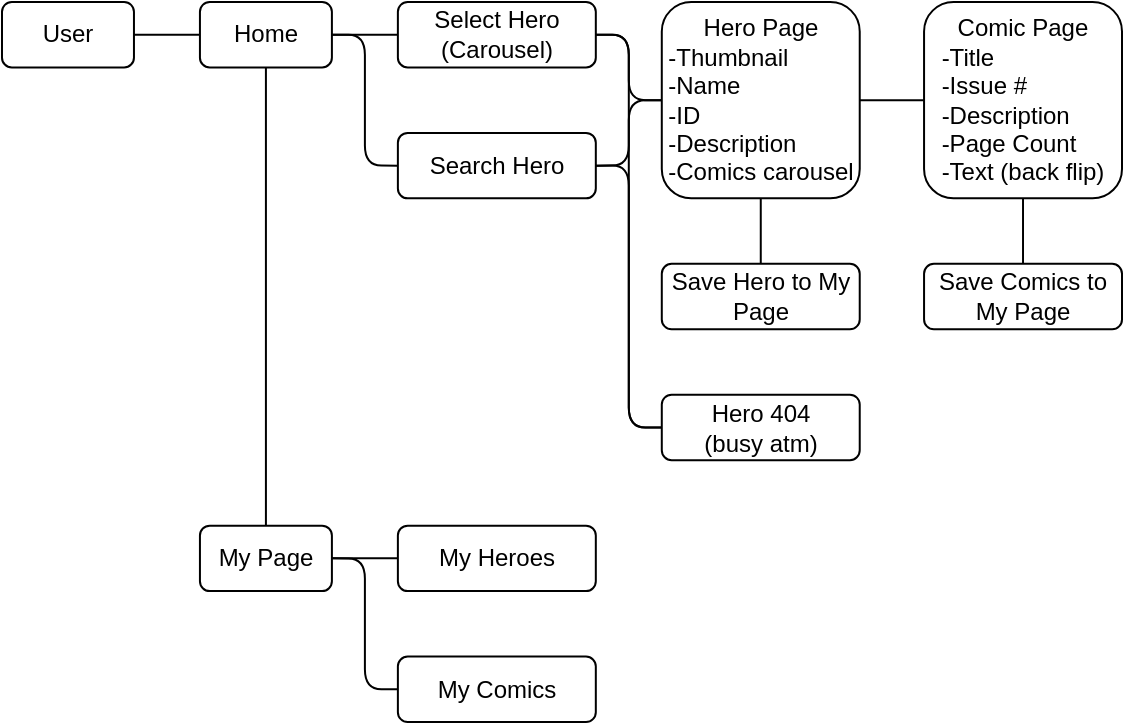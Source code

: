<mxfile version="14.6.13" type="device"><diagram id="C5RBs43oDa-KdzZeNtuy" name="Page-1"><mxGraphModel dx="946" dy="607" grid="1" gridSize="10" guides="1" tooltips="1" connect="1" arrows="1" fold="1" page="1" pageScale="1" pageWidth="827" pageHeight="1169" math="0" shadow="0"><root><mxCell id="WIyWlLk6GJQsqaUBKTNV-0"/><mxCell id="WIyWlLk6GJQsqaUBKTNV-1" parent="WIyWlLk6GJQsqaUBKTNV-0"/><mxCell id="EmSmHn-2_1CNFBAaLFjc-0" value="" style="group" vertex="1" connectable="0" parent="WIyWlLk6GJQsqaUBKTNV-1"><mxGeometry x="40" y="40" width="560" height="360" as="geometry"/></mxCell><mxCell id="WIyWlLk6GJQsqaUBKTNV-3" value="User" style="rounded=1;whiteSpace=wrap;html=1;fontSize=12;glass=0;strokeWidth=1;shadow=0;" parent="EmSmHn-2_1CNFBAaLFjc-0" vertex="1"><mxGeometry width="65.979" height="32.727" as="geometry"/></mxCell><mxCell id="WIyWlLk6GJQsqaUBKTNV-12" value="My Page" style="rounded=1;whiteSpace=wrap;html=1;fontSize=12;glass=0;strokeWidth=1;shadow=0;" parent="EmSmHn-2_1CNFBAaLFjc-0" vertex="1"><mxGeometry x="98.969" y="261.818" width="65.979" height="32.727" as="geometry"/></mxCell><mxCell id="U0y1jzpxH2t163Z4uMag-1" value="Home" style="rounded=1;whiteSpace=wrap;html=1;" parent="EmSmHn-2_1CNFBAaLFjc-0" vertex="1"><mxGeometry x="98.969" width="65.979" height="32.727" as="geometry"/></mxCell><mxCell id="U0y1jzpxH2t163Z4uMag-4" value="" style="endArrow=none;html=1;exitX=1;exitY=0.5;exitDx=0;exitDy=0;entryX=0;entryY=0.5;entryDx=0;entryDy=0;" parent="EmSmHn-2_1CNFBAaLFjc-0" source="WIyWlLk6GJQsqaUBKTNV-3" target="U0y1jzpxH2t163Z4uMag-1" edge="1"><mxGeometry width="50" height="50" relative="1" as="geometry"><mxPoint x="57.732" y="57.273" as="sourcePoint"/><mxPoint x="98.969" y="16.364" as="targetPoint"/></mxGeometry></mxCell><mxCell id="U0y1jzpxH2t163Z4uMag-6" value="" style="endArrow=none;html=1;entryX=1;entryY=0.5;entryDx=0;entryDy=0;exitX=0;exitY=0.5;exitDx=0;exitDy=0;edgeStyle=orthogonalEdgeStyle;" parent="EmSmHn-2_1CNFBAaLFjc-0" source="U0y1jzpxH2t163Z4uMag-7" target="U0y1jzpxH2t163Z4uMag-1" edge="1"><mxGeometry width="50" height="50" relative="1" as="geometry"><mxPoint x="148.454" y="65.455" as="sourcePoint"/><mxPoint x="131.959" y="49.091" as="targetPoint"/></mxGeometry></mxCell><mxCell id="U0y1jzpxH2t163Z4uMag-7" value="Search Hero" style="rounded=1;whiteSpace=wrap;html=1;" parent="EmSmHn-2_1CNFBAaLFjc-0" vertex="1"><mxGeometry x="197.938" y="65.455" width="98.969" height="32.727" as="geometry"/></mxCell><mxCell id="U0y1jzpxH2t163Z4uMag-9" value="Select Hero&lt;br&gt;(Carousel)" style="rounded=1;whiteSpace=wrap;html=1;" parent="EmSmHn-2_1CNFBAaLFjc-0" vertex="1"><mxGeometry x="197.938" width="98.969" height="32.727" as="geometry"/></mxCell><mxCell id="U0y1jzpxH2t163Z4uMag-10" value="" style="endArrow=none;html=1;entryX=0;entryY=0.5;entryDx=0;entryDy=0;exitX=1;exitY=0.5;exitDx=0;exitDy=0;" parent="EmSmHn-2_1CNFBAaLFjc-0" source="U0y1jzpxH2t163Z4uMag-1" target="U0y1jzpxH2t163Z4uMag-9" edge="1"><mxGeometry width="50" height="50" relative="1" as="geometry"><mxPoint x="173.196" y="-24.545" as="sourcePoint"/><mxPoint x="206.186" y="-24.545" as="targetPoint"/></mxGeometry></mxCell><mxCell id="U0y1jzpxH2t163Z4uMag-11" value="Hero Page&lt;br&gt;&lt;div style=&quot;text-align: left&quot;&gt;&lt;span&gt;-Thumbnail&lt;/span&gt;&lt;/div&gt;&lt;div style=&quot;text-align: left&quot;&gt;&lt;span&gt;-Name&lt;/span&gt;&lt;/div&gt;&lt;div style=&quot;text-align: left&quot;&gt;&lt;span&gt;-ID&lt;/span&gt;&lt;/div&gt;&lt;div style=&quot;text-align: left&quot;&gt;&lt;span&gt;-Description&lt;/span&gt;&lt;/div&gt;&lt;div style=&quot;text-align: left&quot;&gt;&lt;span&gt;-Comics carousel&lt;/span&gt;&lt;/div&gt;" style="rounded=1;whiteSpace=wrap;html=1;" parent="EmSmHn-2_1CNFBAaLFjc-0" vertex="1"><mxGeometry x="329.897" width="98.969" height="98.182" as="geometry"/></mxCell><mxCell id="U0y1jzpxH2t163Z4uMag-12" value="Hero 404&lt;br&gt;(busy atm)" style="rounded=1;whiteSpace=wrap;html=1;" parent="EmSmHn-2_1CNFBAaLFjc-0" vertex="1"><mxGeometry x="329.897" y="196.364" width="98.969" height="32.727" as="geometry"/></mxCell><mxCell id="U0y1jzpxH2t163Z4uMag-15" value="" style="endArrow=none;html=1;entryX=0;entryY=0.5;entryDx=0;entryDy=0;exitX=1;exitY=0.5;exitDx=0;exitDy=0;edgeStyle=orthogonalEdgeStyle;" parent="EmSmHn-2_1CNFBAaLFjc-0" source="U0y1jzpxH2t163Z4uMag-9" target="U0y1jzpxH2t163Z4uMag-11" edge="1"><mxGeometry width="50" height="50" relative="1" as="geometry"><mxPoint x="288.66" y="204.545" as="sourcePoint"/><mxPoint x="329.897" y="163.636" as="targetPoint"/></mxGeometry></mxCell><mxCell id="U0y1jzpxH2t163Z4uMag-16" value="" style="endArrow=none;html=1;entryX=0;entryY=0.5;entryDx=0;entryDy=0;exitX=1;exitY=0.5;exitDx=0;exitDy=0;edgeStyle=orthogonalEdgeStyle;" parent="EmSmHn-2_1CNFBAaLFjc-0" source="U0y1jzpxH2t163Z4uMag-7" target="U0y1jzpxH2t163Z4uMag-11" edge="1"><mxGeometry width="50" height="50" relative="1" as="geometry"><mxPoint x="288.66" y="204.545" as="sourcePoint"/><mxPoint x="329.897" y="163.636" as="targetPoint"/></mxGeometry></mxCell><mxCell id="U0y1jzpxH2t163Z4uMag-17" value="" style="endArrow=none;html=1;entryX=0;entryY=0.5;entryDx=0;entryDy=0;exitX=1;exitY=0.5;exitDx=0;exitDy=0;edgeStyle=orthogonalEdgeStyle;" parent="EmSmHn-2_1CNFBAaLFjc-0" source="U0y1jzpxH2t163Z4uMag-9" target="U0y1jzpxH2t163Z4uMag-12" edge="1"><mxGeometry width="50" height="50" relative="1" as="geometry"><mxPoint x="288.66" y="204.545" as="sourcePoint"/><mxPoint x="329.897" y="163.636" as="targetPoint"/></mxGeometry></mxCell><mxCell id="U0y1jzpxH2t163Z4uMag-18" value="" style="endArrow=none;html=1;entryX=0;entryY=0.5;entryDx=0;entryDy=0;exitX=1;exitY=0.5;exitDx=0;exitDy=0;edgeStyle=orthogonalEdgeStyle;" parent="EmSmHn-2_1CNFBAaLFjc-0" source="U0y1jzpxH2t163Z4uMag-7" target="U0y1jzpxH2t163Z4uMag-12" edge="1"><mxGeometry width="50" height="50" relative="1" as="geometry"><mxPoint x="288.66" y="204.545" as="sourcePoint"/><mxPoint x="329.897" y="163.636" as="targetPoint"/></mxGeometry></mxCell><mxCell id="U0y1jzpxH2t163Z4uMag-19" value="Comic Page&lt;br&gt;&lt;div style=&quot;text-align: left&quot;&gt;&lt;span&gt;-Title&lt;/span&gt;&lt;/div&gt;&lt;div style=&quot;text-align: left&quot;&gt;&lt;span&gt;-Issue #&lt;/span&gt;&lt;/div&gt;&lt;div style=&quot;text-align: left&quot;&gt;&lt;span&gt;-Description&lt;/span&gt;&lt;/div&gt;&lt;div style=&quot;text-align: left&quot;&gt;&lt;span&gt;-Page Count&lt;/span&gt;&lt;/div&gt;&lt;div style=&quot;text-align: left&quot;&gt;&lt;span&gt;-Text (back flip)&lt;/span&gt;&lt;/div&gt;" style="rounded=1;whiteSpace=wrap;html=1;" parent="EmSmHn-2_1CNFBAaLFjc-0" vertex="1"><mxGeometry x="461.031" width="98.969" height="98.182" as="geometry"/></mxCell><mxCell id="U0y1jzpxH2t163Z4uMag-20" value="" style="endArrow=none;html=1;entryX=0.5;entryY=1;entryDx=0;entryDy=0;exitX=0.5;exitY=0;exitDx=0;exitDy=0;" parent="EmSmHn-2_1CNFBAaLFjc-0" source="WIyWlLk6GJQsqaUBKTNV-12" target="U0y1jzpxH2t163Z4uMag-1" edge="1"><mxGeometry width="50" height="50" relative="1" as="geometry"><mxPoint x="288.66" y="155.455" as="sourcePoint"/><mxPoint x="329.897" y="114.545" as="targetPoint"/></mxGeometry></mxCell><mxCell id="U0y1jzpxH2t163Z4uMag-21" value="" style="endArrow=none;html=1;entryX=1;entryY=0.5;entryDx=0;entryDy=0;exitX=0;exitY=0.5;exitDx=0;exitDy=0;edgeStyle=orthogonalEdgeStyle;" parent="EmSmHn-2_1CNFBAaLFjc-0" source="U0y1jzpxH2t163Z4uMag-19" target="U0y1jzpxH2t163Z4uMag-11" edge="1"><mxGeometry width="50" height="50" relative="1" as="geometry"><mxPoint x="308.454" y="253.636" as="sourcePoint"/><mxPoint x="349.691" y="212.727" as="targetPoint"/></mxGeometry></mxCell><mxCell id="U0y1jzpxH2t163Z4uMag-22" value="Save Hero to My Page" style="rounded=1;whiteSpace=wrap;html=1;" parent="EmSmHn-2_1CNFBAaLFjc-0" vertex="1"><mxGeometry x="329.897" y="130.909" width="98.969" height="32.727" as="geometry"/></mxCell><mxCell id="U0y1jzpxH2t163Z4uMag-23" value="" style="endArrow=none;html=1;entryX=0.5;entryY=1;entryDx=0;entryDy=0;exitX=0.5;exitY=0;exitDx=0;exitDy=0;" parent="EmSmHn-2_1CNFBAaLFjc-0" source="U0y1jzpxH2t163Z4uMag-22" target="U0y1jzpxH2t163Z4uMag-11" edge="1"><mxGeometry width="50" height="50" relative="1" as="geometry"><mxPoint x="288.66" y="188.182" as="sourcePoint"/><mxPoint x="329.897" y="147.273" as="targetPoint"/></mxGeometry></mxCell><mxCell id="U0y1jzpxH2t163Z4uMag-24" value="Save Comics to My Page" style="rounded=1;whiteSpace=wrap;html=1;" parent="EmSmHn-2_1CNFBAaLFjc-0" vertex="1"><mxGeometry x="461.031" y="130.909" width="98.969" height="32.727" as="geometry"/></mxCell><mxCell id="U0y1jzpxH2t163Z4uMag-25" value="" style="endArrow=none;html=1;entryX=0.5;entryY=1;entryDx=0;entryDy=0;exitX=0.5;exitY=0;exitDx=0;exitDy=0;" parent="EmSmHn-2_1CNFBAaLFjc-0" source="U0y1jzpxH2t163Z4uMag-24" target="U0y1jzpxH2t163Z4uMag-19" edge="1"><mxGeometry width="50" height="50" relative="1" as="geometry"><mxPoint x="288.66" y="188.182" as="sourcePoint"/><mxPoint x="329.897" y="147.273" as="targetPoint"/></mxGeometry></mxCell><mxCell id="U0y1jzpxH2t163Z4uMag-26" value="My Heroes" style="rounded=1;whiteSpace=wrap;html=1;" parent="EmSmHn-2_1CNFBAaLFjc-0" vertex="1"><mxGeometry x="197.938" y="261.818" width="98.969" height="32.727" as="geometry"/></mxCell><mxCell id="U0y1jzpxH2t163Z4uMag-27" value="My Comics" style="rounded=1;whiteSpace=wrap;html=1;" parent="EmSmHn-2_1CNFBAaLFjc-0" vertex="1"><mxGeometry x="197.938" y="327.273" width="98.969" height="32.727" as="geometry"/></mxCell><mxCell id="U0y1jzpxH2t163Z4uMag-28" value="" style="endArrow=none;html=1;entryX=1;entryY=0.5;entryDx=0;entryDy=0;exitX=0;exitY=0.5;exitDx=0;exitDy=0;" parent="EmSmHn-2_1CNFBAaLFjc-0" source="U0y1jzpxH2t163Z4uMag-26" target="WIyWlLk6GJQsqaUBKTNV-12" edge="1"><mxGeometry width="50" height="50" relative="1" as="geometry"><mxPoint x="288.66" y="270" as="sourcePoint"/><mxPoint x="329.897" y="229.091" as="targetPoint"/></mxGeometry></mxCell><mxCell id="U0y1jzpxH2t163Z4uMag-29" value="" style="endArrow=none;html=1;entryX=1;entryY=0.5;entryDx=0;entryDy=0;exitX=0;exitY=0.5;exitDx=0;exitDy=0;edgeStyle=orthogonalEdgeStyle;" parent="EmSmHn-2_1CNFBAaLFjc-0" source="U0y1jzpxH2t163Z4uMag-27" target="WIyWlLk6GJQsqaUBKTNV-12" edge="1"><mxGeometry width="50" height="50" relative="1" as="geometry"><mxPoint x="288.66" y="270" as="sourcePoint"/><mxPoint x="329.897" y="229.091" as="targetPoint"/></mxGeometry></mxCell></root></mxGraphModel></diagram></mxfile>